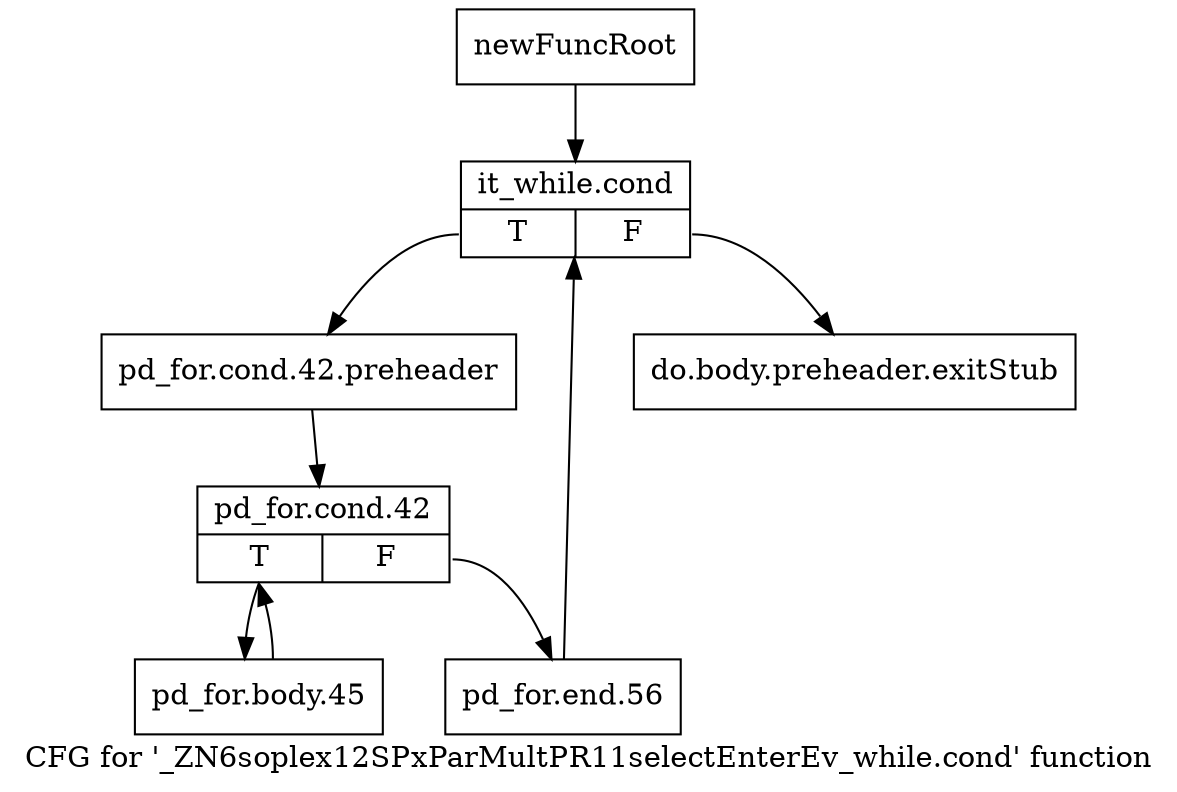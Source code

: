 digraph "CFG for '_ZN6soplex12SPxParMultPR11selectEnterEv_while.cond' function" {
	label="CFG for '_ZN6soplex12SPxParMultPR11selectEnterEv_while.cond' function";

	Node0x2e81990 [shape=record,label="{newFuncRoot}"];
	Node0x2e81990 -> Node0x2e81a30;
	Node0x2e819e0 [shape=record,label="{do.body.preheader.exitStub}"];
	Node0x2e81a30 [shape=record,label="{it_while.cond|{<s0>T|<s1>F}}"];
	Node0x2e81a30:s0 -> Node0x2e81a80;
	Node0x2e81a30:s1 -> Node0x2e819e0;
	Node0x2e81a80 [shape=record,label="{pd_for.cond.42.preheader}"];
	Node0x2e81a80 -> Node0x2e81ad0;
	Node0x2e81ad0 [shape=record,label="{pd_for.cond.42|{<s0>T|<s1>F}}"];
	Node0x2e81ad0:s0 -> Node0x2e81b70;
	Node0x2e81ad0:s1 -> Node0x2e81b20;
	Node0x2e81b20 [shape=record,label="{pd_for.end.56}"];
	Node0x2e81b20 -> Node0x2e81a30;
	Node0x2e81b70 [shape=record,label="{pd_for.body.45}"];
	Node0x2e81b70 -> Node0x2e81ad0;
}
